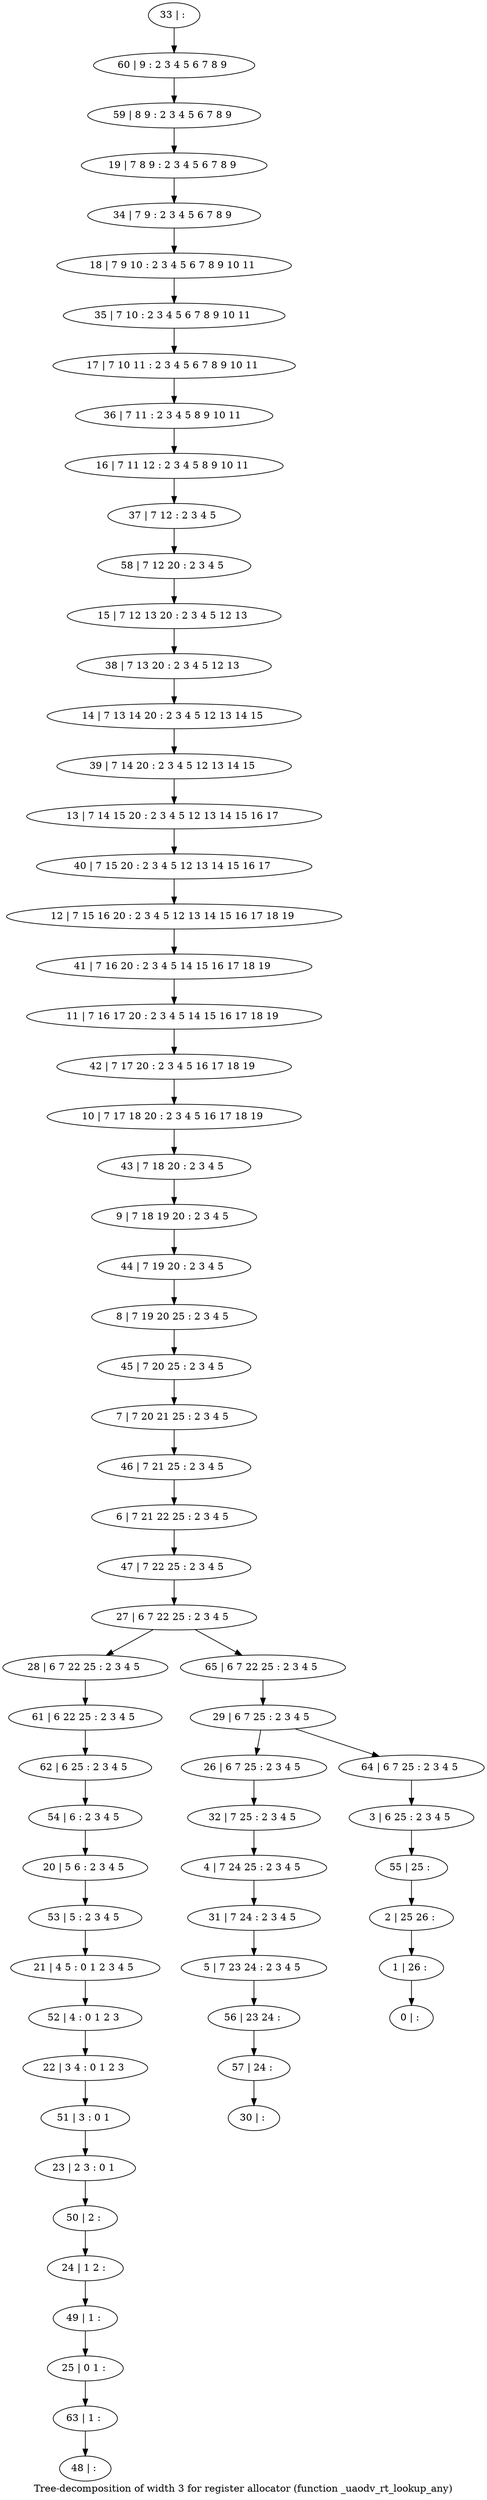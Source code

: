 digraph G {
graph [label="Tree-decomposition of width 3 for register allocator (function _uaodv_rt_lookup_any)"]
0[label="0 | : "];
1[label="1 | 26 : "];
2[label="2 | 25 26 : "];
3[label="3 | 6 25 : 2 3 4 5 "];
4[label="4 | 7 24 25 : 2 3 4 5 "];
5[label="5 | 7 23 24 : 2 3 4 5 "];
6[label="6 | 7 21 22 25 : 2 3 4 5 "];
7[label="7 | 7 20 21 25 : 2 3 4 5 "];
8[label="8 | 7 19 20 25 : 2 3 4 5 "];
9[label="9 | 7 18 19 20 : 2 3 4 5 "];
10[label="10 | 7 17 18 20 : 2 3 4 5 16 17 18 19 "];
11[label="11 | 7 16 17 20 : 2 3 4 5 14 15 16 17 18 19 "];
12[label="12 | 7 15 16 20 : 2 3 4 5 12 13 14 15 16 17 18 19 "];
13[label="13 | 7 14 15 20 : 2 3 4 5 12 13 14 15 16 17 "];
14[label="14 | 7 13 14 20 : 2 3 4 5 12 13 14 15 "];
15[label="15 | 7 12 13 20 : 2 3 4 5 12 13 "];
16[label="16 | 7 11 12 : 2 3 4 5 8 9 10 11 "];
17[label="17 | 7 10 11 : 2 3 4 5 6 7 8 9 10 11 "];
18[label="18 | 7 9 10 : 2 3 4 5 6 7 8 9 10 11 "];
19[label="19 | 7 8 9 : 2 3 4 5 6 7 8 9 "];
20[label="20 | 5 6 : 2 3 4 5 "];
21[label="21 | 4 5 : 0 1 2 3 4 5 "];
22[label="22 | 3 4 : 0 1 2 3 "];
23[label="23 | 2 3 : 0 1 "];
24[label="24 | 1 2 : "];
25[label="25 | 0 1 : "];
26[label="26 | 6 7 25 : 2 3 4 5 "];
27[label="27 | 6 7 22 25 : 2 3 4 5 "];
28[label="28 | 6 7 22 25 : 2 3 4 5 "];
29[label="29 | 6 7 25 : 2 3 4 5 "];
30[label="30 | : "];
31[label="31 | 7 24 : 2 3 4 5 "];
32[label="32 | 7 25 : 2 3 4 5 "];
33[label="33 | : "];
34[label="34 | 7 9 : 2 3 4 5 6 7 8 9 "];
35[label="35 | 7 10 : 2 3 4 5 6 7 8 9 10 11 "];
36[label="36 | 7 11 : 2 3 4 5 8 9 10 11 "];
37[label="37 | 7 12 : 2 3 4 5 "];
38[label="38 | 7 13 20 : 2 3 4 5 12 13 "];
39[label="39 | 7 14 20 : 2 3 4 5 12 13 14 15 "];
40[label="40 | 7 15 20 : 2 3 4 5 12 13 14 15 16 17 "];
41[label="41 | 7 16 20 : 2 3 4 5 14 15 16 17 18 19 "];
42[label="42 | 7 17 20 : 2 3 4 5 16 17 18 19 "];
43[label="43 | 7 18 20 : 2 3 4 5 "];
44[label="44 | 7 19 20 : 2 3 4 5 "];
45[label="45 | 7 20 25 : 2 3 4 5 "];
46[label="46 | 7 21 25 : 2 3 4 5 "];
47[label="47 | 7 22 25 : 2 3 4 5 "];
48[label="48 | : "];
49[label="49 | 1 : "];
50[label="50 | 2 : "];
51[label="51 | 3 : 0 1 "];
52[label="52 | 4 : 0 1 2 3 "];
53[label="53 | 5 : 2 3 4 5 "];
54[label="54 | 6 : 2 3 4 5 "];
55[label="55 | 25 : "];
56[label="56 | 23 24 : "];
57[label="57 | 24 : "];
58[label="58 | 7 12 20 : 2 3 4 5 "];
59[label="59 | 8 9 : 2 3 4 5 6 7 8 9 "];
60[label="60 | 9 : 2 3 4 5 6 7 8 9 "];
61[label="61 | 6 22 25 : 2 3 4 5 "];
62[label="62 | 6 25 : 2 3 4 5 "];
63[label="63 | 1 : "];
64[label="64 | 6 7 25 : 2 3 4 5 "];
65[label="65 | 6 7 22 25 : 2 3 4 5 "];
31->5 ;
4->31 ;
32->4 ;
26->32 ;
49->25 ;
24->49 ;
50->24 ;
23->50 ;
51->23 ;
22->51 ;
52->22 ;
21->52 ;
53->21 ;
20->53 ;
54->20 ;
5->56 ;
57->30 ;
56->57 ;
28->61 ;
62->54 ;
61->62 ;
63->48 ;
25->63 ;
33->60 ;
60->59 ;
59->19 ;
19->34 ;
34->18 ;
18->35 ;
35->17 ;
17->36 ;
36->16 ;
16->37 ;
37->58 ;
58->15 ;
15->38 ;
38->14 ;
14->39 ;
39->13 ;
13->40 ;
40->12 ;
12->41 ;
41->11 ;
11->42 ;
42->10 ;
10->43 ;
43->9 ;
9->44 ;
44->8 ;
8->45 ;
45->7 ;
7->46 ;
46->6 ;
6->47 ;
47->27 ;
3->55 ;
55->2 ;
2->1 ;
1->0 ;
64->3 ;
65->29 ;
29->26 ;
29->64 ;
27->28 ;
27->65 ;
}
